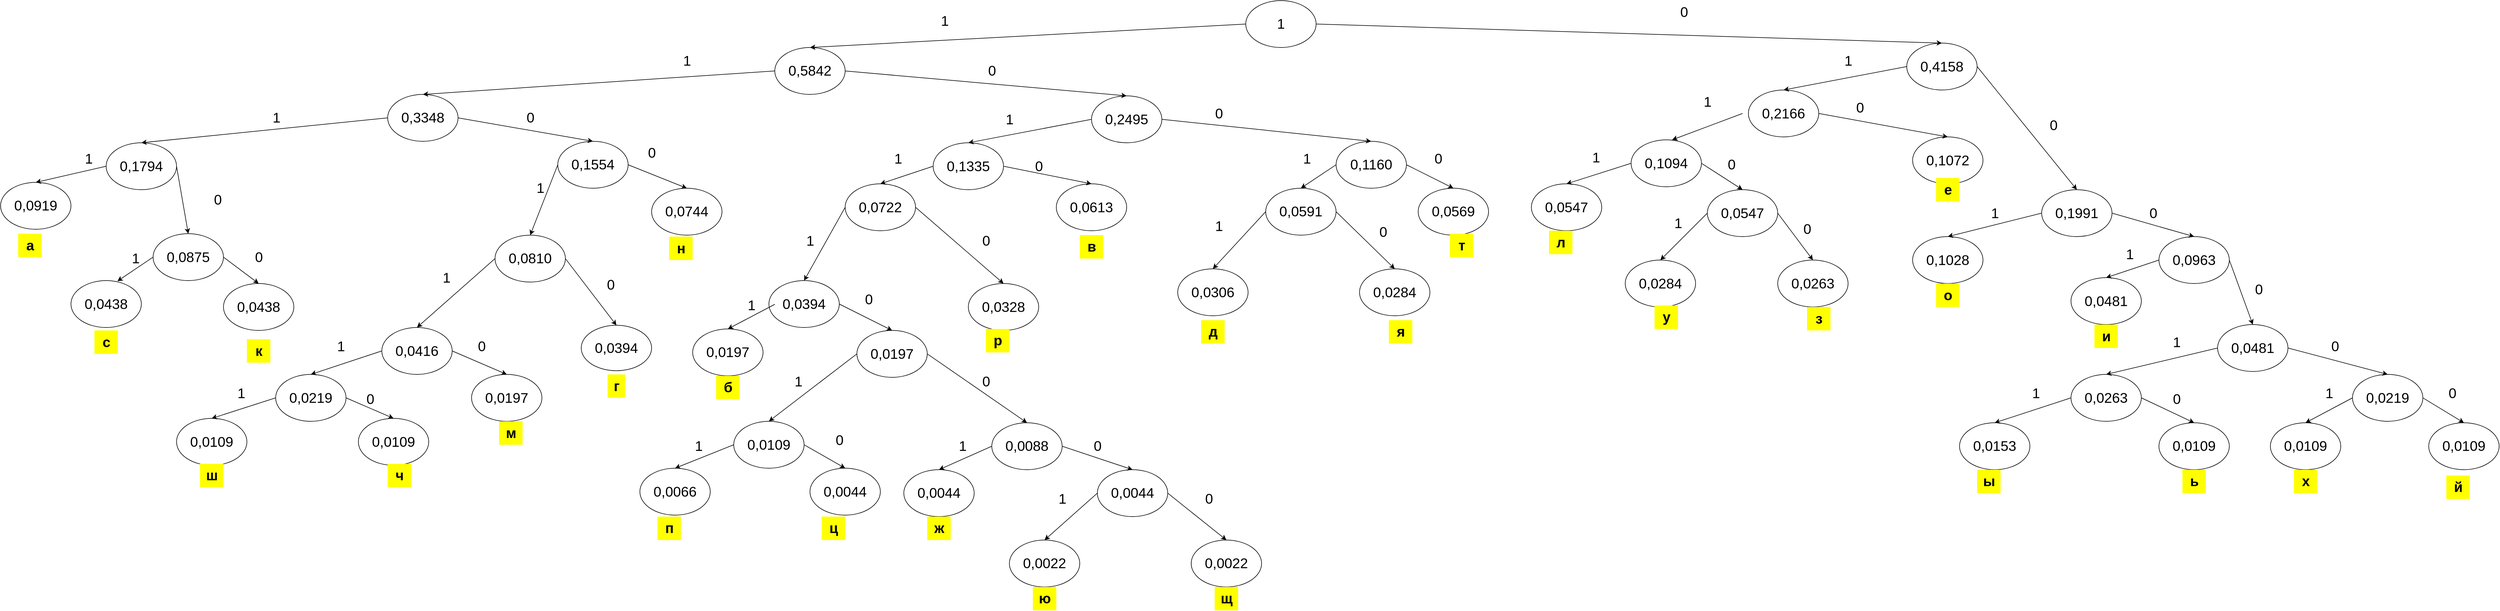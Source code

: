 <mxfile version="20.4.1" type="device"><diagram id="XACw3Als3l_hg2DrH3f1" name="Page-1"><mxGraphModel dx="8871" dy="2780" grid="1" gridSize="10" guides="1" tooltips="1" connect="1" arrows="1" fold="1" page="1" pageScale="1" pageWidth="827" pageHeight="1169" math="0" shadow="0"><root><mxCell id="0"/><mxCell id="1" parent="0"/><mxCell id="fDQHy98IWSsYi4C8EbrV-1" value="&lt;font style=&quot;font-size: 24px;&quot;&gt;1&lt;/font&gt;" style="ellipse;whiteSpace=wrap;html=1;" vertex="1" parent="1"><mxGeometry x="413" y="80" width="120" height="80" as="geometry"/></mxCell><mxCell id="fDQHy98IWSsYi4C8EbrV-2" value="0,5842" style="ellipse;whiteSpace=wrap;html=1;fontSize=24;" vertex="1" parent="1"><mxGeometry x="-390" y="160" width="120" height="80" as="geometry"/></mxCell><mxCell id="fDQHy98IWSsYi4C8EbrV-3" value="" style="endArrow=classic;html=1;rounded=0;fontSize=24;exitX=0;exitY=0.5;exitDx=0;exitDy=0;entryX=0.5;entryY=0;entryDx=0;entryDy=0;" edge="1" parent="1" source="fDQHy98IWSsYi4C8EbrV-1" target="fDQHy98IWSsYi4C8EbrV-2"><mxGeometry width="50" height="50" relative="1" as="geometry"><mxPoint x="250" y="120" as="sourcePoint"/><mxPoint x="210" y="260" as="targetPoint"/></mxGeometry></mxCell><mxCell id="fDQHy98IWSsYi4C8EbrV-4" value="0,4158" style="ellipse;whiteSpace=wrap;html=1;fontSize=24;" vertex="1" parent="1"><mxGeometry x="1540" y="152.5" width="120" height="80" as="geometry"/></mxCell><mxCell id="fDQHy98IWSsYi4C8EbrV-5" value="" style="endArrow=classic;html=1;rounded=0;fontSize=24;exitX=1;exitY=0.5;exitDx=0;exitDy=0;entryX=0.5;entryY=0;entryDx=0;entryDy=0;" edge="1" parent="1" source="fDQHy98IWSsYi4C8EbrV-1" target="fDQHy98IWSsYi4C8EbrV-4"><mxGeometry width="50" height="50" relative="1" as="geometry"><mxPoint x="390" y="310" as="sourcePoint"/><mxPoint x="440" y="260" as="targetPoint"/></mxGeometry></mxCell><mxCell id="fDQHy98IWSsYi4C8EbrV-6" value="1" style="text;html=1;strokeColor=none;fillColor=none;align=center;verticalAlign=middle;whiteSpace=wrap;rounded=0;fontSize=24;" vertex="1" parent="1"><mxGeometry x="-130" y="100" width="60" height="30" as="geometry"/></mxCell><mxCell id="fDQHy98IWSsYi4C8EbrV-7" value="0" style="text;html=1;align=center;verticalAlign=middle;resizable=0;points=[];autosize=1;strokeColor=none;fillColor=none;fontSize=24;" vertex="1" parent="1"><mxGeometry x="1140" y="80" width="40" height="40" as="geometry"/></mxCell><mxCell id="fDQHy98IWSsYi4C8EbrV-8" value="0,3348" style="ellipse;whiteSpace=wrap;html=1;fontSize=24;" vertex="1" parent="1"><mxGeometry x="-1050" y="240" width="120" height="80" as="geometry"/></mxCell><mxCell id="fDQHy98IWSsYi4C8EbrV-9" value="0,2495" style="ellipse;whiteSpace=wrap;html=1;fontSize=24;" vertex="1" parent="1"><mxGeometry x="150" y="242.5" width="120" height="80" as="geometry"/></mxCell><mxCell id="fDQHy98IWSsYi4C8EbrV-10" value="" style="endArrow=classic;html=1;rounded=0;fontSize=24;exitX=0;exitY=0.5;exitDx=0;exitDy=0;entryX=0.5;entryY=0;entryDx=0;entryDy=0;" edge="1" parent="1" source="fDQHy98IWSsYi4C8EbrV-2" target="fDQHy98IWSsYi4C8EbrV-8"><mxGeometry width="50" height="50" relative="1" as="geometry"><mxPoint x="-180" y="330" as="sourcePoint"/><mxPoint x="-130" y="280" as="targetPoint"/></mxGeometry></mxCell><mxCell id="fDQHy98IWSsYi4C8EbrV-11" value="" style="endArrow=classic;html=1;rounded=0;fontSize=24;exitX=1;exitY=0.5;exitDx=0;exitDy=0;entryX=0.5;entryY=0;entryDx=0;entryDy=0;" edge="1" parent="1" source="fDQHy98IWSsYi4C8EbrV-2" target="fDQHy98IWSsYi4C8EbrV-9"><mxGeometry width="50" height="50" relative="1" as="geometry"><mxPoint x="-270.0" y="210" as="sourcePoint"/><mxPoint x="-330" y="250" as="targetPoint"/></mxGeometry></mxCell><mxCell id="fDQHy98IWSsYi4C8EbrV-13" value="1" style="text;html=1;align=center;verticalAlign=middle;resizable=0;points=[];autosize=1;strokeColor=none;fillColor=none;fontSize=24;" vertex="1" parent="1"><mxGeometry x="-560" y="162.5" width="40" height="40" as="geometry"/></mxCell><mxCell id="fDQHy98IWSsYi4C8EbrV-14" value="0" style="text;html=1;align=center;verticalAlign=middle;resizable=0;points=[];autosize=1;strokeColor=none;fillColor=none;fontSize=24;" vertex="1" parent="1"><mxGeometry x="-40" y="180" width="40" height="40" as="geometry"/></mxCell><mxCell id="fDQHy98IWSsYi4C8EbrV-15" value="0,1991" style="ellipse;whiteSpace=wrap;html=1;fontSize=24;" vertex="1" parent="1"><mxGeometry x="1770" y="402.5" width="120" height="80" as="geometry"/></mxCell><mxCell id="fDQHy98IWSsYi4C8EbrV-16" value="0,2166" style="ellipse;whiteSpace=wrap;html=1;fontSize=24;" vertex="1" parent="1"><mxGeometry x="1270" y="232.5" width="120" height="80" as="geometry"/></mxCell><mxCell id="fDQHy98IWSsYi4C8EbrV-17" value="" style="endArrow=classic;html=1;rounded=0;fontSize=24;exitX=0;exitY=0.5;exitDx=0;exitDy=0;entryX=0.5;entryY=0;entryDx=0;entryDy=0;" edge="1" parent="1" source="fDQHy98IWSsYi4C8EbrV-4" target="fDQHy98IWSsYi4C8EbrV-16"><mxGeometry width="50" height="50" relative="1" as="geometry"><mxPoint x="1510" y="392.5" as="sourcePoint"/><mxPoint x="1560" y="342.5" as="targetPoint"/></mxGeometry></mxCell><mxCell id="fDQHy98IWSsYi4C8EbrV-18" value="" style="endArrow=classic;html=1;rounded=0;fontSize=24;exitX=1;exitY=0.5;exitDx=0;exitDy=0;entryX=0.5;entryY=0;entryDx=0;entryDy=0;" edge="1" parent="1" source="fDQHy98IWSsYi4C8EbrV-4" target="fDQHy98IWSsYi4C8EbrV-15"><mxGeometry width="50" height="50" relative="1" as="geometry"><mxPoint x="1510" y="392.5" as="sourcePoint"/><mxPoint x="1560" y="342.5" as="targetPoint"/></mxGeometry></mxCell><mxCell id="fDQHy98IWSsYi4C8EbrV-19" value="1" style="text;html=1;align=center;verticalAlign=middle;resizable=0;points=[];autosize=1;strokeColor=none;fillColor=none;fontSize=24;" vertex="1" parent="1"><mxGeometry x="1420" y="162.5" width="40" height="40" as="geometry"/></mxCell><mxCell id="fDQHy98IWSsYi4C8EbrV-20" value="0" style="text;html=1;align=center;verticalAlign=middle;resizable=0;points=[];autosize=1;strokeColor=none;fillColor=none;fontSize=24;" vertex="1" parent="1"><mxGeometry x="1770" y="272.5" width="40" height="40" as="geometry"/></mxCell><mxCell id="fDQHy98IWSsYi4C8EbrV-21" value="0,1794" style="ellipse;whiteSpace=wrap;html=1;fontSize=24;" vertex="1" parent="1"><mxGeometry x="-1530" y="322.5" width="120" height="80" as="geometry"/></mxCell><mxCell id="fDQHy98IWSsYi4C8EbrV-22" value="0,1554" style="ellipse;whiteSpace=wrap;html=1;fontSize=24;" vertex="1" parent="1"><mxGeometry x="-760" y="320" width="120" height="80" as="geometry"/></mxCell><mxCell id="fDQHy98IWSsYi4C8EbrV-23" value="" style="endArrow=classic;html=1;rounded=0;fontSize=24;exitX=0;exitY=0.5;exitDx=0;exitDy=0;entryX=0.5;entryY=0;entryDx=0;entryDy=0;" edge="1" parent="1" source="fDQHy98IWSsYi4C8EbrV-8" target="fDQHy98IWSsYi4C8EbrV-21"><mxGeometry width="50" height="50" relative="1" as="geometry"><mxPoint x="-930" y="520" as="sourcePoint"/><mxPoint x="-880" y="470" as="targetPoint"/></mxGeometry></mxCell><mxCell id="fDQHy98IWSsYi4C8EbrV-24" value="" style="endArrow=classic;html=1;rounded=0;fontSize=24;exitX=1;exitY=0.5;exitDx=0;exitDy=0;entryX=0.5;entryY=0;entryDx=0;entryDy=0;" edge="1" parent="1" source="fDQHy98IWSsYi4C8EbrV-8" target="fDQHy98IWSsYi4C8EbrV-22"><mxGeometry width="50" height="50" relative="1" as="geometry"><mxPoint x="-930" y="520" as="sourcePoint"/><mxPoint x="-880" y="470" as="targetPoint"/></mxGeometry></mxCell><mxCell id="fDQHy98IWSsYi4C8EbrV-25" value="1" style="text;html=1;align=center;verticalAlign=middle;resizable=0;points=[];autosize=1;strokeColor=none;fillColor=none;fontSize=24;" vertex="1" parent="1"><mxGeometry x="-1260" y="260" width="40" height="40" as="geometry"/></mxCell><mxCell id="fDQHy98IWSsYi4C8EbrV-26" value="0" style="text;html=1;align=center;verticalAlign=middle;resizable=0;points=[];autosize=1;strokeColor=none;fillColor=none;fontSize=24;" vertex="1" parent="1"><mxGeometry x="-827" y="260" width="40" height="40" as="geometry"/></mxCell><mxCell id="fDQHy98IWSsYi4C8EbrV-27" value="0,1335" style="ellipse;whiteSpace=wrap;html=1;fontSize=24;" vertex="1" parent="1"><mxGeometry x="-120" y="322.5" width="120" height="80" as="geometry"/></mxCell><mxCell id="fDQHy98IWSsYi4C8EbrV-28" value="0,1160" style="ellipse;whiteSpace=wrap;html=1;fontSize=24;" vertex="1" parent="1"><mxGeometry x="567" y="320" width="120" height="80" as="geometry"/></mxCell><mxCell id="fDQHy98IWSsYi4C8EbrV-29" value="" style="endArrow=classic;html=1;rounded=0;fontSize=24;entryX=0.5;entryY=0;entryDx=0;entryDy=0;exitX=0;exitY=0.5;exitDx=0;exitDy=0;" edge="1" parent="1" source="fDQHy98IWSsYi4C8EbrV-9" target="fDQHy98IWSsYi4C8EbrV-27"><mxGeometry width="50" height="50" relative="1" as="geometry"><mxPoint x="-50" y="570" as="sourcePoint"/><mxPoint y="520" as="targetPoint"/></mxGeometry></mxCell><mxCell id="fDQHy98IWSsYi4C8EbrV-30" value="" style="endArrow=classic;html=1;rounded=0;fontSize=24;exitX=1;exitY=0.5;exitDx=0;exitDy=0;entryX=0.5;entryY=0;entryDx=0;entryDy=0;" edge="1" parent="1" source="fDQHy98IWSsYi4C8EbrV-9" target="fDQHy98IWSsYi4C8EbrV-28"><mxGeometry width="50" height="50" relative="1" as="geometry"><mxPoint x="180.0" y="262.5" as="sourcePoint"/><mxPoint x="200" y="502.5" as="targetPoint"/></mxGeometry></mxCell><mxCell id="fDQHy98IWSsYi4C8EbrV-31" value="1" style="text;html=1;align=center;verticalAlign=middle;resizable=0;points=[];autosize=1;strokeColor=none;fillColor=none;fontSize=24;" vertex="1" parent="1"><mxGeometry x="-10" y="262.5" width="40" height="40" as="geometry"/></mxCell><mxCell id="fDQHy98IWSsYi4C8EbrV-32" value="0" style="text;html=1;align=center;verticalAlign=middle;resizable=0;points=[];autosize=1;strokeColor=none;fillColor=none;fontSize=24;" vertex="1" parent="1"><mxGeometry x="347" y="252.5" width="40" height="40" as="geometry"/></mxCell><mxCell id="fDQHy98IWSsYi4C8EbrV-33" value="0,1094" style="ellipse;whiteSpace=wrap;html=1;fontSize=24;" vertex="1" parent="1"><mxGeometry x="1070" y="317.5" width="120" height="80" as="geometry"/></mxCell><mxCell id="fDQHy98IWSsYi4C8EbrV-34" value="0,1072" style="ellipse;whiteSpace=wrap;html=1;fontSize=24;" vertex="1" parent="1"><mxGeometry x="1550" y="312.5" width="120" height="80" as="geometry"/></mxCell><mxCell id="fDQHy98IWSsYi4C8EbrV-36" value="" style="endArrow=classic;html=1;rounded=0;fontSize=24;entryX=0.583;entryY=0;entryDx=0;entryDy=0;entryPerimeter=0;" edge="1" parent="1" target="fDQHy98IWSsYi4C8EbrV-33"><mxGeometry width="50" height="50" relative="1" as="geometry"><mxPoint x="1260" y="272.5" as="sourcePoint"/><mxPoint x="1130" y="312.5" as="targetPoint"/></mxGeometry></mxCell><mxCell id="fDQHy98IWSsYi4C8EbrV-37" value="" style="endArrow=classic;html=1;rounded=0;fontSize=24;exitX=1;exitY=0.5;exitDx=0;exitDy=0;entryX=0.5;entryY=0;entryDx=0;entryDy=0;" edge="1" parent="1" source="fDQHy98IWSsYi4C8EbrV-16" target="fDQHy98IWSsYi4C8EbrV-34"><mxGeometry width="50" height="50" relative="1" as="geometry"><mxPoint x="1080" y="412.5" as="sourcePoint"/><mxPoint x="1130" y="362.5" as="targetPoint"/></mxGeometry></mxCell><mxCell id="fDQHy98IWSsYi4C8EbrV-38" value="1" style="text;html=1;align=center;verticalAlign=middle;resizable=0;points=[];autosize=1;strokeColor=none;fillColor=none;fontSize=24;" vertex="1" parent="1"><mxGeometry x="1180" y="232.5" width="40" height="40" as="geometry"/></mxCell><mxCell id="fDQHy98IWSsYi4C8EbrV-39" value="0" style="text;html=1;align=center;verticalAlign=middle;resizable=0;points=[];autosize=1;strokeColor=none;fillColor=none;fontSize=24;" vertex="1" parent="1"><mxGeometry x="1440" y="242.5" width="40" height="40" as="geometry"/></mxCell><mxCell id="fDQHy98IWSsYi4C8EbrV-40" value="0,0963" style="ellipse;whiteSpace=wrap;html=1;fontSize=24;" vertex="1" parent="1"><mxGeometry x="1970" y="482.5" width="120" height="80" as="geometry"/></mxCell><mxCell id="fDQHy98IWSsYi4C8EbrV-41" value="0,1028" style="ellipse;whiteSpace=wrap;html=1;fontSize=24;" vertex="1" parent="1"><mxGeometry x="1550" y="482.5" width="120" height="80" as="geometry"/></mxCell><mxCell id="fDQHy98IWSsYi4C8EbrV-42" value="" style="endArrow=classic;html=1;rounded=0;fontSize=24;exitX=1;exitY=0.5;exitDx=0;exitDy=0;entryX=0.5;entryY=0;entryDx=0;entryDy=0;" edge="1" parent="1" source="fDQHy98IWSsYi4C8EbrV-15" target="fDQHy98IWSsYi4C8EbrV-40"><mxGeometry width="50" height="50" relative="1" as="geometry"><mxPoint x="1930" y="582.5" as="sourcePoint"/><mxPoint x="2020" y="452.5" as="targetPoint"/></mxGeometry></mxCell><mxCell id="fDQHy98IWSsYi4C8EbrV-43" value="" style="endArrow=classic;html=1;rounded=0;fontSize=24;exitX=0;exitY=0.5;exitDx=0;exitDy=0;entryX=0.5;entryY=0;entryDx=0;entryDy=0;" edge="1" parent="1" source="fDQHy98IWSsYi4C8EbrV-15" target="fDQHy98IWSsYi4C8EbrV-41"><mxGeometry width="50" height="50" relative="1" as="geometry"><mxPoint x="1930" y="582.5" as="sourcePoint"/><mxPoint x="1980" y="532.5" as="targetPoint"/></mxGeometry></mxCell><mxCell id="fDQHy98IWSsYi4C8EbrV-44" value="1" style="text;html=1;align=center;verticalAlign=middle;resizable=0;points=[];autosize=1;strokeColor=none;fillColor=none;fontSize=24;" vertex="1" parent="1"><mxGeometry x="1670" y="422.5" width="40" height="40" as="geometry"/></mxCell><mxCell id="fDQHy98IWSsYi4C8EbrV-45" value="0" style="text;html=1;align=center;verticalAlign=middle;resizable=0;points=[];autosize=1;strokeColor=none;fillColor=none;fontSize=24;" vertex="1" parent="1"><mxGeometry x="1940" y="422.5" width="40" height="40" as="geometry"/></mxCell><mxCell id="fDQHy98IWSsYi4C8EbrV-48" value="0,0875" style="ellipse;whiteSpace=wrap;html=1;fontSize=24;" vertex="1" parent="1"><mxGeometry x="-1450" y="477.5" width="120" height="80" as="geometry"/></mxCell><mxCell id="fDQHy98IWSsYi4C8EbrV-49" value="0,0919" style="ellipse;whiteSpace=wrap;html=1;fontSize=24;" vertex="1" parent="1"><mxGeometry x="-1710" y="390" width="120" height="80" as="geometry"/></mxCell><mxCell id="fDQHy98IWSsYi4C8EbrV-50" value="" style="endArrow=classic;html=1;rounded=0;fontSize=24;exitX=0;exitY=0.5;exitDx=0;exitDy=0;entryX=0.5;entryY=0;entryDx=0;entryDy=0;" edge="1" parent="1" source="fDQHy98IWSsYi4C8EbrV-21" target="fDQHy98IWSsYi4C8EbrV-49"><mxGeometry width="50" height="50" relative="1" as="geometry"><mxPoint x="-1010" y="890" as="sourcePoint"/><mxPoint x="-960" y="840" as="targetPoint"/></mxGeometry></mxCell><mxCell id="fDQHy98IWSsYi4C8EbrV-51" value="" style="endArrow=classic;html=1;rounded=0;fontSize=24;exitX=1;exitY=0.5;exitDx=0;exitDy=0;entryX=0.5;entryY=0;entryDx=0;entryDy=0;" edge="1" parent="1" source="fDQHy98IWSsYi4C8EbrV-21" target="fDQHy98IWSsYi4C8EbrV-48"><mxGeometry width="50" height="50" relative="1" as="geometry"><mxPoint x="-1010" y="890" as="sourcePoint"/><mxPoint x="-960" y="840" as="targetPoint"/></mxGeometry></mxCell><mxCell id="fDQHy98IWSsYi4C8EbrV-52" value="1" style="text;html=1;align=center;verticalAlign=middle;resizable=0;points=[];autosize=1;strokeColor=none;fillColor=none;fontSize=24;" vertex="1" parent="1"><mxGeometry x="-1580" y="330" width="40" height="40" as="geometry"/></mxCell><mxCell id="fDQHy98IWSsYi4C8EbrV-53" value="0" style="text;html=1;align=center;verticalAlign=middle;resizable=0;points=[];autosize=1;strokeColor=none;fillColor=none;fontSize=24;" vertex="1" parent="1"><mxGeometry x="-1360" y="400" width="40" height="40" as="geometry"/></mxCell><mxCell id="fDQHy98IWSsYi4C8EbrV-54" value="0,0810" style="ellipse;whiteSpace=wrap;html=1;fontSize=24;" vertex="1" parent="1"><mxGeometry x="-867" y="480" width="120" height="80" as="geometry"/></mxCell><mxCell id="fDQHy98IWSsYi4C8EbrV-55" value="0,0744" style="ellipse;whiteSpace=wrap;html=1;fontSize=24;" vertex="1" parent="1"><mxGeometry x="-600" y="400" width="120" height="80" as="geometry"/></mxCell><mxCell id="fDQHy98IWSsYi4C8EbrV-56" value="" style="endArrow=classic;html=1;rounded=0;fontSize=24;exitX=0;exitY=0.5;exitDx=0;exitDy=0;entryX=0.5;entryY=0;entryDx=0;entryDy=0;" edge="1" parent="1" source="fDQHy98IWSsYi4C8EbrV-22" target="fDQHy98IWSsYi4C8EbrV-54"><mxGeometry width="50" height="50" relative="1" as="geometry"><mxPoint x="-720" y="450" as="sourcePoint"/><mxPoint x="-840" y="970" as="targetPoint"/></mxGeometry></mxCell><mxCell id="fDQHy98IWSsYi4C8EbrV-57" value="" style="endArrow=classic;html=1;rounded=0;fontSize=24;exitX=1;exitY=0.5;exitDx=0;exitDy=0;entryX=0.5;entryY=0;entryDx=0;entryDy=0;" edge="1" parent="1" source="fDQHy98IWSsYi4C8EbrV-22" target="fDQHy98IWSsYi4C8EbrV-55"><mxGeometry width="50" height="50" relative="1" as="geometry"><mxPoint x="-930" y="930" as="sourcePoint"/><mxPoint x="-880" y="880" as="targetPoint"/></mxGeometry></mxCell><mxCell id="fDQHy98IWSsYi4C8EbrV-58" value="1" style="text;html=1;align=center;verticalAlign=middle;resizable=0;points=[];autosize=1;strokeColor=none;fillColor=none;fontSize=24;" vertex="1" parent="1"><mxGeometry x="-810" y="380" width="40" height="40" as="geometry"/></mxCell><mxCell id="fDQHy98IWSsYi4C8EbrV-59" value="0" style="text;html=1;align=center;verticalAlign=middle;resizable=0;points=[];autosize=1;strokeColor=none;fillColor=none;fontSize=24;" vertex="1" parent="1"><mxGeometry x="-620" y="320" width="40" height="40" as="geometry"/></mxCell><mxCell id="fDQHy98IWSsYi4C8EbrV-62" value="0,0613" style="ellipse;whiteSpace=wrap;html=1;fontSize=24;" vertex="1" parent="1"><mxGeometry x="90" y="392.5" width="120" height="80" as="geometry"/></mxCell><mxCell id="fDQHy98IWSsYi4C8EbrV-63" value="0,0722" style="ellipse;whiteSpace=wrap;html=1;fontSize=24;" vertex="1" parent="1"><mxGeometry x="-270" y="392.5" width="120" height="80" as="geometry"/></mxCell><mxCell id="fDQHy98IWSsYi4C8EbrV-64" value="" style="endArrow=classic;html=1;rounded=0;fontSize=24;exitX=0;exitY=0.5;exitDx=0;exitDy=0;entryX=0.5;entryY=0;entryDx=0;entryDy=0;" edge="1" parent="1" source="fDQHy98IWSsYi4C8EbrV-27" target="fDQHy98IWSsYi4C8EbrV-63"><mxGeometry width="50" height="50" relative="1" as="geometry"><mxPoint x="-220" y="700" as="sourcePoint"/><mxPoint x="-170" y="650" as="targetPoint"/></mxGeometry></mxCell><mxCell id="fDQHy98IWSsYi4C8EbrV-65" value="" style="endArrow=classic;html=1;rounded=0;fontSize=24;exitX=1;exitY=0.5;exitDx=0;exitDy=0;entryX=0.5;entryY=0;entryDx=0;entryDy=0;" edge="1" parent="1" source="fDQHy98IWSsYi4C8EbrV-27" target="fDQHy98IWSsYi4C8EbrV-62"><mxGeometry width="50" height="50" relative="1" as="geometry"><mxPoint x="-220" y="700" as="sourcePoint"/><mxPoint x="-170" y="650" as="targetPoint"/></mxGeometry></mxCell><mxCell id="fDQHy98IWSsYi4C8EbrV-66" value="1" style="text;html=1;align=center;verticalAlign=middle;resizable=0;points=[];autosize=1;strokeColor=none;fillColor=none;fontSize=24;" vertex="1" parent="1"><mxGeometry x="-200" y="330" width="40" height="40" as="geometry"/></mxCell><mxCell id="fDQHy98IWSsYi4C8EbrV-67" value="0" style="text;html=1;align=center;verticalAlign=middle;resizable=0;points=[];autosize=1;strokeColor=none;fillColor=none;fontSize=24;" vertex="1" parent="1"><mxGeometry x="40" y="342.5" width="40" height="40" as="geometry"/></mxCell><mxCell id="fDQHy98IWSsYi4C8EbrV-68" value="0,0569" style="ellipse;whiteSpace=wrap;html=1;fontSize=24;" vertex="1" parent="1"><mxGeometry x="707" y="400" width="120" height="80" as="geometry"/></mxCell><mxCell id="fDQHy98IWSsYi4C8EbrV-69" value="0,0591" style="ellipse;whiteSpace=wrap;html=1;fontSize=24;" vertex="1" parent="1"><mxGeometry x="447" y="400" width="120" height="80" as="geometry"/></mxCell><mxCell id="fDQHy98IWSsYi4C8EbrV-70" value="" style="endArrow=classic;html=1;rounded=0;fontSize=24;exitX=0;exitY=0.5;exitDx=0;exitDy=0;entryX=0.5;entryY=0;entryDx=0;entryDy=0;" edge="1" parent="1" source="fDQHy98IWSsYi4C8EbrV-28" target="fDQHy98IWSsYi4C8EbrV-69"><mxGeometry width="50" height="50" relative="1" as="geometry"><mxPoint x="297" y="685" as="sourcePoint"/><mxPoint x="347" y="635" as="targetPoint"/></mxGeometry></mxCell><mxCell id="fDQHy98IWSsYi4C8EbrV-71" value="" style="endArrow=classic;html=1;rounded=0;fontSize=24;exitX=1;exitY=0.5;exitDx=0;exitDy=0;entryX=0.5;entryY=0;entryDx=0;entryDy=0;" edge="1" parent="1" source="fDQHy98IWSsYi4C8EbrV-28" target="fDQHy98IWSsYi4C8EbrV-68"><mxGeometry width="50" height="50" relative="1" as="geometry"><mxPoint x="297" y="685" as="sourcePoint"/><mxPoint x="347" y="635" as="targetPoint"/></mxGeometry></mxCell><mxCell id="fDQHy98IWSsYi4C8EbrV-72" value="1" style="text;html=1;align=center;verticalAlign=middle;resizable=0;points=[];autosize=1;strokeColor=none;fillColor=none;fontSize=24;" vertex="1" parent="1"><mxGeometry x="497" y="330" width="40" height="40" as="geometry"/></mxCell><mxCell id="fDQHy98IWSsYi4C8EbrV-73" value="0" style="text;html=1;align=center;verticalAlign=middle;resizable=0;points=[];autosize=1;strokeColor=none;fillColor=none;fontSize=24;" vertex="1" parent="1"><mxGeometry x="721" y="330" width="40" height="40" as="geometry"/></mxCell><mxCell id="fDQHy98IWSsYi4C8EbrV-74" value="0,0547" style="ellipse;whiteSpace=wrap;html=1;fontSize=24;" vertex="1" parent="1"><mxGeometry x="1200" y="402.5" width="120" height="80" as="geometry"/></mxCell><mxCell id="fDQHy98IWSsYi4C8EbrV-75" value="0,0547" style="ellipse;whiteSpace=wrap;html=1;fontSize=24;" vertex="1" parent="1"><mxGeometry x="900" y="392.5" width="120" height="80" as="geometry"/></mxCell><mxCell id="fDQHy98IWSsYi4C8EbrV-76" value="" style="endArrow=classic;html=1;rounded=0;fontSize=24;exitX=1;exitY=0.5;exitDx=0;exitDy=0;entryX=0.5;entryY=0;entryDx=0;entryDy=0;" edge="1" parent="1" source="fDQHy98IWSsYi4C8EbrV-33" target="fDQHy98IWSsYi4C8EbrV-74"><mxGeometry width="50" height="50" relative="1" as="geometry"><mxPoint x="1270" y="617.5" as="sourcePoint"/><mxPoint x="1320" y="567.5" as="targetPoint"/></mxGeometry></mxCell><mxCell id="fDQHy98IWSsYi4C8EbrV-77" value="" style="endArrow=classic;html=1;rounded=0;fontSize=24;exitX=0;exitY=0.5;exitDx=0;exitDy=0;entryX=0.5;entryY=0;entryDx=0;entryDy=0;" edge="1" parent="1" source="fDQHy98IWSsYi4C8EbrV-33" target="fDQHy98IWSsYi4C8EbrV-75"><mxGeometry width="50" height="50" relative="1" as="geometry"><mxPoint x="1270" y="617.5" as="sourcePoint"/><mxPoint x="1320" y="567.5" as="targetPoint"/></mxGeometry></mxCell><mxCell id="fDQHy98IWSsYi4C8EbrV-78" value="1" style="text;html=1;align=center;verticalAlign=middle;resizable=0;points=[];autosize=1;strokeColor=none;fillColor=none;fontSize=24;" vertex="1" parent="1"><mxGeometry x="990" y="327.5" width="40" height="40" as="geometry"/></mxCell><mxCell id="fDQHy98IWSsYi4C8EbrV-81" value="0" style="text;html=1;align=center;verticalAlign=middle;resizable=0;points=[];autosize=1;strokeColor=none;fillColor=none;fontSize=24;" vertex="1" parent="1"><mxGeometry x="1221" y="340" width="40" height="40" as="geometry"/></mxCell><mxCell id="fDQHy98IWSsYi4C8EbrV-82" value="&lt;b&gt;е&lt;/b&gt;" style="text;html=1;align=center;verticalAlign=middle;resizable=0;points=[];autosize=1;strokeColor=none;fillColor=#FFFF00;fontSize=24;" vertex="1" parent="1"><mxGeometry x="1590" y="382.5" width="40" height="40" as="geometry"/></mxCell><mxCell id="fDQHy98IWSsYi4C8EbrV-83" value="&lt;b&gt;о&lt;/b&gt;" style="text;html=1;align=center;verticalAlign=middle;resizable=0;points=[];autosize=1;strokeColor=none;fillColor=#FFFF00;fontSize=24;" vertex="1" parent="1"><mxGeometry x="1590" y="562.5" width="40" height="40" as="geometry"/></mxCell><mxCell id="fDQHy98IWSsYi4C8EbrV-84" value="0,0481" style="ellipse;whiteSpace=wrap;html=1;fontSize=24;" vertex="1" parent="1"><mxGeometry x="1820" y="552.5" width="120" height="80" as="geometry"/></mxCell><mxCell id="fDQHy98IWSsYi4C8EbrV-85" value="0,0481" style="ellipse;whiteSpace=wrap;html=1;fontSize=24;" vertex="1" parent="1"><mxGeometry x="2070" y="632.5" width="120" height="80" as="geometry"/></mxCell><mxCell id="fDQHy98IWSsYi4C8EbrV-86" value="" style="endArrow=classic;html=1;rounded=0;fontSize=24;exitX=0;exitY=0.5;exitDx=0;exitDy=0;entryX=0.5;entryY=0;entryDx=0;entryDy=0;" edge="1" parent="1" source="fDQHy98IWSsYi4C8EbrV-40" target="fDQHy98IWSsYi4C8EbrV-84"><mxGeometry width="50" height="50" relative="1" as="geometry"><mxPoint x="1750" y="782.5" as="sourcePoint"/><mxPoint x="1800" y="732.5" as="targetPoint"/></mxGeometry></mxCell><mxCell id="fDQHy98IWSsYi4C8EbrV-87" value="" style="endArrow=classic;html=1;rounded=0;fontSize=24;exitX=1;exitY=0.5;exitDx=0;exitDy=0;entryX=0.5;entryY=0;entryDx=0;entryDy=0;" edge="1" parent="1" source="fDQHy98IWSsYi4C8EbrV-40" target="fDQHy98IWSsYi4C8EbrV-85"><mxGeometry width="50" height="50" relative="1" as="geometry"><mxPoint x="1750" y="782.5" as="sourcePoint"/><mxPoint x="1800" y="732.5" as="targetPoint"/></mxGeometry></mxCell><mxCell id="fDQHy98IWSsYi4C8EbrV-88" value="1" style="text;html=1;align=center;verticalAlign=middle;resizable=0;points=[];autosize=1;strokeColor=none;fillColor=none;fontSize=24;" vertex="1" parent="1"><mxGeometry x="1900" y="492.5" width="40" height="40" as="geometry"/></mxCell><mxCell id="fDQHy98IWSsYi4C8EbrV-89" value="0" style="text;html=1;align=center;verticalAlign=middle;resizable=0;points=[];autosize=1;strokeColor=none;fillColor=none;fontSize=24;" vertex="1" parent="1"><mxGeometry x="2120" y="552.5" width="40" height="40" as="geometry"/></mxCell><mxCell id="fDQHy98IWSsYi4C8EbrV-90" value="&lt;b&gt;и&lt;/b&gt;" style="text;html=1;align=center;verticalAlign=middle;resizable=0;points=[];autosize=1;strokeColor=none;fillColor=#FFFF00;fontSize=24;" vertex="1" parent="1"><mxGeometry x="1860" y="632.5" width="40" height="40" as="geometry"/></mxCell><mxCell id="fDQHy98IWSsYi4C8EbrV-91" value="0,0263" style="ellipse;whiteSpace=wrap;html=1;fontSize=24;" vertex="1" parent="1"><mxGeometry x="1820" y="717.5" width="120" height="80" as="geometry"/></mxCell><mxCell id="fDQHy98IWSsYi4C8EbrV-92" value="0,0219" style="ellipse;whiteSpace=wrap;html=1;fontSize=24;" vertex="1" parent="1"><mxGeometry x="2300" y="717.5" width="120" height="80" as="geometry"/></mxCell><mxCell id="fDQHy98IWSsYi4C8EbrV-93" value="" style="endArrow=classic;html=1;rounded=0;fontSize=24;entryX=0.5;entryY=0;entryDx=0;entryDy=0;exitX=0;exitY=0.5;exitDx=0;exitDy=0;" edge="1" parent="1" source="fDQHy98IWSsYi4C8EbrV-85" target="fDQHy98IWSsYi4C8EbrV-91"><mxGeometry width="50" height="50" relative="1" as="geometry"><mxPoint x="1690" y="952.5" as="sourcePoint"/><mxPoint x="1740" y="902.5" as="targetPoint"/></mxGeometry></mxCell><mxCell id="fDQHy98IWSsYi4C8EbrV-94" value="" style="endArrow=classic;html=1;rounded=0;fontSize=24;entryX=0.5;entryY=0;entryDx=0;entryDy=0;exitX=1;exitY=0.5;exitDx=0;exitDy=0;" edge="1" parent="1" source="fDQHy98IWSsYi4C8EbrV-85" target="fDQHy98IWSsYi4C8EbrV-92"><mxGeometry width="50" height="50" relative="1" as="geometry"><mxPoint x="1690" y="952.5" as="sourcePoint"/><mxPoint x="1740" y="902.5" as="targetPoint"/></mxGeometry></mxCell><mxCell id="fDQHy98IWSsYi4C8EbrV-95" value="1" style="text;html=1;align=center;verticalAlign=middle;resizable=0;points=[];autosize=1;strokeColor=none;fillColor=none;fontSize=24;" vertex="1" parent="1"><mxGeometry x="1980" y="642.5" width="40" height="40" as="geometry"/></mxCell><mxCell id="fDQHy98IWSsYi4C8EbrV-96" value="0" style="text;html=1;align=center;verticalAlign=middle;resizable=0;points=[];autosize=1;strokeColor=none;fillColor=none;fontSize=24;" vertex="1" parent="1"><mxGeometry x="2250" y="650" width="40" height="40" as="geometry"/></mxCell><mxCell id="fDQHy98IWSsYi4C8EbrV-97" value="&lt;b&gt;а&lt;/b&gt;" style="text;html=1;align=center;verticalAlign=middle;resizable=0;points=[];autosize=1;strokeColor=none;fillColor=#FFFF00;fontSize=24;" vertex="1" parent="1"><mxGeometry x="-1680" y="477.5" width="40" height="40" as="geometry"/></mxCell><mxCell id="fDQHy98IWSsYi4C8EbrV-98" value="0,0438" style="ellipse;whiteSpace=wrap;html=1;fontSize=24;" vertex="1" parent="1"><mxGeometry x="-1590" y="557.5" width="120" height="80" as="geometry"/></mxCell><mxCell id="fDQHy98IWSsYi4C8EbrV-99" value="0,0438" style="ellipse;whiteSpace=wrap;html=1;fontSize=24;" vertex="1" parent="1"><mxGeometry x="-1330" y="562.5" width="120" height="80" as="geometry"/></mxCell><mxCell id="fDQHy98IWSsYi4C8EbrV-100" value="" style="endArrow=classic;html=1;rounded=0;fontSize=24;exitX=1;exitY=0.5;exitDx=0;exitDy=0;entryX=0.5;entryY=0;entryDx=0;entryDy=0;" edge="1" parent="1" source="fDQHy98IWSsYi4C8EbrV-48" target="fDQHy98IWSsYi4C8EbrV-99"><mxGeometry width="50" height="50" relative="1" as="geometry"><mxPoint x="-1200" y="620" as="sourcePoint"/><mxPoint x="-1150" y="570" as="targetPoint"/></mxGeometry></mxCell><mxCell id="fDQHy98IWSsYi4C8EbrV-101" value="" style="endArrow=classic;html=1;rounded=0;fontSize=24;exitX=0;exitY=0.5;exitDx=0;exitDy=0;entryX=0.66;entryY=0.013;entryDx=0;entryDy=0;entryPerimeter=0;" edge="1" parent="1" source="fDQHy98IWSsYi4C8EbrV-48" target="fDQHy98IWSsYi4C8EbrV-98"><mxGeometry width="50" height="50" relative="1" as="geometry"><mxPoint x="-1200" y="620" as="sourcePoint"/><mxPoint x="-1150" y="570" as="targetPoint"/></mxGeometry></mxCell><mxCell id="fDQHy98IWSsYi4C8EbrV-102" value="1" style="text;html=1;align=center;verticalAlign=middle;resizable=0;points=[];autosize=1;strokeColor=none;fillColor=none;fontSize=24;" vertex="1" parent="1"><mxGeometry x="-1500" y="500" width="40" height="40" as="geometry"/></mxCell><mxCell id="fDQHy98IWSsYi4C8EbrV-103" value="0" style="text;html=1;align=center;verticalAlign=middle;resizable=0;points=[];autosize=1;strokeColor=none;fillColor=none;fontSize=24;" vertex="1" parent="1"><mxGeometry x="-1290" y="497.5" width="40" height="40" as="geometry"/></mxCell><mxCell id="fDQHy98IWSsYi4C8EbrV-104" value="0,0416" style="ellipse;whiteSpace=wrap;html=1;fontSize=24;" vertex="1" parent="1"><mxGeometry x="-1060" y="637.5" width="120" height="80" as="geometry"/></mxCell><mxCell id="fDQHy98IWSsYi4C8EbrV-105" value="0,0394" style="ellipse;whiteSpace=wrap;html=1;fontSize=24;" vertex="1" parent="1"><mxGeometry x="-720" y="633.75" width="120" height="77.5" as="geometry"/></mxCell><mxCell id="fDQHy98IWSsYi4C8EbrV-106" value="" style="endArrow=classic;html=1;rounded=0;fontSize=24;exitX=0;exitY=0.5;exitDx=0;exitDy=0;entryX=0.5;entryY=0;entryDx=0;entryDy=0;" edge="1" parent="1" source="fDQHy98IWSsYi4C8EbrV-54" target="fDQHy98IWSsYi4C8EbrV-104"><mxGeometry width="50" height="50" relative="1" as="geometry"><mxPoint x="-790" y="740" as="sourcePoint"/><mxPoint x="-740" y="690" as="targetPoint"/></mxGeometry></mxCell><mxCell id="fDQHy98IWSsYi4C8EbrV-107" value="" style="endArrow=classic;html=1;rounded=0;fontSize=24;exitX=1;exitY=0.5;exitDx=0;exitDy=0;entryX=0.5;entryY=0;entryDx=0;entryDy=0;" edge="1" parent="1" source="fDQHy98IWSsYi4C8EbrV-54" target="fDQHy98IWSsYi4C8EbrV-105"><mxGeometry width="50" height="50" relative="1" as="geometry"><mxPoint x="-790" y="740" as="sourcePoint"/><mxPoint x="-740" y="690" as="targetPoint"/></mxGeometry></mxCell><mxCell id="fDQHy98IWSsYi4C8EbrV-108" value="&lt;b&gt;н&lt;/b&gt;" style="text;html=1;align=center;verticalAlign=middle;resizable=0;points=[];autosize=1;strokeColor=none;fillColor=#FFFF00;fontSize=24;" vertex="1" parent="1"><mxGeometry x="-570" y="482.5" width="40" height="40" as="geometry"/></mxCell><mxCell id="fDQHy98IWSsYi4C8EbrV-109" value="1" style="text;html=1;align=center;verticalAlign=middle;resizable=0;points=[];autosize=1;strokeColor=none;fillColor=none;fontSize=24;" vertex="1" parent="1"><mxGeometry x="-970" y="532.5" width="40" height="40" as="geometry"/></mxCell><mxCell id="fDQHy98IWSsYi4C8EbrV-110" value="0" style="text;html=1;align=center;verticalAlign=middle;resizable=0;points=[];autosize=1;strokeColor=none;fillColor=none;fontSize=24;" vertex="1" parent="1"><mxGeometry x="-690" y="545" width="40" height="40" as="geometry"/></mxCell><mxCell id="fDQHy98IWSsYi4C8EbrV-111" value="0,0394" style="ellipse;whiteSpace=wrap;html=1;fontSize=24;" vertex="1" parent="1"><mxGeometry x="-400" y="557.5" width="120" height="80" as="geometry"/></mxCell><mxCell id="fDQHy98IWSsYi4C8EbrV-112" value="0,0328" style="ellipse;whiteSpace=wrap;html=1;fontSize=24;" vertex="1" parent="1"><mxGeometry x="-60" y="562.5" width="120" height="80" as="geometry"/></mxCell><mxCell id="fDQHy98IWSsYi4C8EbrV-113" value="" style="endArrow=classic;html=1;rounded=0;fontSize=24;exitX=0;exitY=0.5;exitDx=0;exitDy=0;entryX=0.5;entryY=0;entryDx=0;entryDy=0;" edge="1" parent="1" source="fDQHy98IWSsYi4C8EbrV-63" target="fDQHy98IWSsYi4C8EbrV-111"><mxGeometry width="50" height="50" relative="1" as="geometry"><mxPoint x="-340" y="530" as="sourcePoint"/><mxPoint x="-290" y="480" as="targetPoint"/></mxGeometry></mxCell><mxCell id="fDQHy98IWSsYi4C8EbrV-114" value="" style="endArrow=classic;html=1;rounded=0;fontSize=24;exitX=1;exitY=0.5;exitDx=0;exitDy=0;entryX=0.5;entryY=0;entryDx=0;entryDy=0;" edge="1" parent="1" source="fDQHy98IWSsYi4C8EbrV-63" target="fDQHy98IWSsYi4C8EbrV-112"><mxGeometry width="50" height="50" relative="1" as="geometry"><mxPoint x="-340" y="530" as="sourcePoint"/><mxPoint x="-290" y="480" as="targetPoint"/></mxGeometry></mxCell><mxCell id="fDQHy98IWSsYi4C8EbrV-115" value="1" style="text;html=1;align=center;verticalAlign=middle;resizable=0;points=[];autosize=1;strokeColor=none;fillColor=none;fontSize=24;" vertex="1" parent="1"><mxGeometry x="-350" y="470" width="40" height="40" as="geometry"/></mxCell><mxCell id="fDQHy98IWSsYi4C8EbrV-116" value="0" style="text;html=1;align=center;verticalAlign=middle;resizable=0;points=[];autosize=1;strokeColor=none;fillColor=none;fontSize=24;" vertex="1" parent="1"><mxGeometry x="-50" y="470" width="40" height="40" as="geometry"/></mxCell><mxCell id="fDQHy98IWSsYi4C8EbrV-117" value="&lt;b&gt;т&lt;/b&gt;" style="text;html=1;align=center;verticalAlign=middle;resizable=0;points=[];autosize=1;strokeColor=none;fillColor=#FFFF00;fontSize=24;" vertex="1" parent="1"><mxGeometry x="761" y="477.5" width="40" height="40" as="geometry"/></mxCell><mxCell id="fDQHy98IWSsYi4C8EbrV-119" value="0,0306" style="ellipse;whiteSpace=wrap;html=1;fontSize=24;" vertex="1" parent="1"><mxGeometry x="297" y="537.5" width="120" height="80" as="geometry"/></mxCell><mxCell id="fDQHy98IWSsYi4C8EbrV-120" value="0,0284" style="ellipse;whiteSpace=wrap;html=1;fontSize=24;" vertex="1" parent="1"><mxGeometry x="607" y="537.5" width="120" height="80" as="geometry"/></mxCell><mxCell id="fDQHy98IWSsYi4C8EbrV-121" value="" style="endArrow=classic;html=1;rounded=0;fontSize=24;exitX=0;exitY=0.5;exitDx=0;exitDy=0;entryX=0.5;entryY=0;entryDx=0;entryDy=0;" edge="1" parent="1" source="fDQHy98IWSsYi4C8EbrV-69" target="fDQHy98IWSsYi4C8EbrV-119"><mxGeometry width="50" height="50" relative="1" as="geometry"><mxPoint x="267" y="855" as="sourcePoint"/><mxPoint x="317" y="805" as="targetPoint"/></mxGeometry></mxCell><mxCell id="fDQHy98IWSsYi4C8EbrV-122" value="" style="endArrow=classic;html=1;rounded=0;fontSize=24;exitX=1;exitY=0.5;exitDx=0;exitDy=0;entryX=0.5;entryY=0;entryDx=0;entryDy=0;" edge="1" parent="1" source="fDQHy98IWSsYi4C8EbrV-69" target="fDQHy98IWSsYi4C8EbrV-120"><mxGeometry width="50" height="50" relative="1" as="geometry"><mxPoint x="267" y="855" as="sourcePoint"/><mxPoint x="317" y="805" as="targetPoint"/></mxGeometry></mxCell><mxCell id="fDQHy98IWSsYi4C8EbrV-123" value="&lt;b&gt;я&lt;/b&gt;" style="text;html=1;align=center;verticalAlign=middle;resizable=0;points=[];autosize=1;strokeColor=none;fillColor=#FFFF00;fontSize=24;" vertex="1" parent="1"><mxGeometry x="657" y="625" width="40" height="40" as="geometry"/></mxCell><mxCell id="fDQHy98IWSsYi4C8EbrV-124" value="0" style="text;html=1;align=center;verticalAlign=middle;resizable=0;points=[];autosize=1;strokeColor=none;fillColor=none;fontSize=24;" vertex="1" parent="1"><mxGeometry x="627" y="455" width="40" height="40" as="geometry"/></mxCell><mxCell id="fDQHy98IWSsYi4C8EbrV-125" value="1" style="text;html=1;align=center;verticalAlign=middle;resizable=0;points=[];autosize=1;strokeColor=none;fillColor=none;fontSize=24;" vertex="1" parent="1"><mxGeometry x="347" y="445" width="40" height="40" as="geometry"/></mxCell><mxCell id="fDQHy98IWSsYi4C8EbrV-126" value="&lt;b&gt;д&lt;/b&gt;" style="text;html=1;align=center;verticalAlign=middle;resizable=0;points=[];autosize=1;strokeColor=none;fillColor=#FFFF00;fontSize=24;" vertex="1" parent="1"><mxGeometry x="337" y="625" width="40" height="40" as="geometry"/></mxCell><mxCell id="fDQHy98IWSsYi4C8EbrV-127" value="&lt;b&gt;в&lt;/b&gt;" style="text;html=1;align=center;verticalAlign=middle;resizable=0;points=[];autosize=1;strokeColor=none;fillColor=#FFFF00;fontSize=24;" vertex="1" parent="1"><mxGeometry x="130" y="480" width="40" height="40" as="geometry"/></mxCell><mxCell id="fDQHy98IWSsYi4C8EbrV-128" value="&lt;b&gt;л&lt;/b&gt;" style="text;html=1;align=center;verticalAlign=middle;resizable=0;points=[];autosize=1;strokeColor=none;fillColor=#FFFF00;fontSize=24;" vertex="1" parent="1"><mxGeometry x="930" y="472.5" width="40" height="40" as="geometry"/></mxCell><mxCell id="fDQHy98IWSsYi4C8EbrV-132" value="0,0284" style="ellipse;whiteSpace=wrap;html=1;fontSize=24;" vertex="1" parent="1"><mxGeometry x="1060" y="522.5" width="120" height="80" as="geometry"/></mxCell><mxCell id="fDQHy98IWSsYi4C8EbrV-133" value="0,0263" style="ellipse;whiteSpace=wrap;html=1;fontSize=24;" vertex="1" parent="1"><mxGeometry x="1320" y="522.5" width="120" height="80" as="geometry"/></mxCell><mxCell id="fDQHy98IWSsYi4C8EbrV-134" value="" style="endArrow=classic;html=1;rounded=0;fontSize=24;exitX=0;exitY=0.5;exitDx=0;exitDy=0;entryX=0.5;entryY=0;entryDx=0;entryDy=0;" edge="1" parent="1" source="fDQHy98IWSsYi4C8EbrV-74" target="fDQHy98IWSsYi4C8EbrV-132"><mxGeometry width="50" height="50" relative="1" as="geometry"><mxPoint x="1190" y="720" as="sourcePoint"/><mxPoint x="1240" y="670" as="targetPoint"/></mxGeometry></mxCell><mxCell id="fDQHy98IWSsYi4C8EbrV-135" value="" style="endArrow=classic;html=1;rounded=0;fontSize=24;exitX=1;exitY=0.5;exitDx=0;exitDy=0;entryX=0.5;entryY=0;entryDx=0;entryDy=0;" edge="1" parent="1" source="fDQHy98IWSsYi4C8EbrV-74" target="fDQHy98IWSsYi4C8EbrV-133"><mxGeometry width="50" height="50" relative="1" as="geometry"><mxPoint x="1190" y="720" as="sourcePoint"/><mxPoint x="1240" y="670" as="targetPoint"/></mxGeometry></mxCell><mxCell id="fDQHy98IWSsYi4C8EbrV-136" value="1" style="text;html=1;align=center;verticalAlign=middle;resizable=0;points=[];autosize=1;strokeColor=none;fillColor=none;fontSize=24;" vertex="1" parent="1"><mxGeometry x="1130" y="440" width="40" height="40" as="geometry"/></mxCell><mxCell id="fDQHy98IWSsYi4C8EbrV-137" value="0" style="text;html=1;align=center;verticalAlign=middle;resizable=0;points=[];autosize=1;strokeColor=none;fillColor=none;fontSize=24;" vertex="1" parent="1"><mxGeometry x="1350" y="450" width="40" height="40" as="geometry"/></mxCell><mxCell id="fDQHy98IWSsYi4C8EbrV-138" value="&lt;b&gt;у&lt;/b&gt;" style="text;html=1;align=center;verticalAlign=middle;resizable=0;points=[];autosize=1;strokeColor=none;fillColor=#FFFF00;fontSize=24;" vertex="1" parent="1"><mxGeometry x="1110" y="600" width="40" height="40" as="geometry"/></mxCell><mxCell id="fDQHy98IWSsYi4C8EbrV-139" value="&lt;b&gt;з&lt;/b&gt;" style="text;html=1;align=center;verticalAlign=middle;resizable=0;points=[];autosize=1;strokeColor=none;fillColor=#FFFF00;fontSize=24;" vertex="1" parent="1"><mxGeometry x="1370" y="602.5" width="40" height="40" as="geometry"/></mxCell><mxCell id="fDQHy98IWSsYi4C8EbrV-140" value="&lt;b&gt;с&lt;/b&gt;" style="text;html=1;align=center;verticalAlign=middle;resizable=0;points=[];autosize=1;strokeColor=none;fillColor=#FFFF00;fontSize=24;" vertex="1" parent="1"><mxGeometry x="-1550" y="642.5" width="40" height="40" as="geometry"/></mxCell><mxCell id="fDQHy98IWSsYi4C8EbrV-141" value="&lt;b&gt;к&lt;/b&gt;" style="text;html=1;align=center;verticalAlign=middle;resizable=0;points=[];autosize=1;strokeColor=none;fillColor=#FFFF00;fontSize=24;" vertex="1" parent="1"><mxGeometry x="-1290" y="657.5" width="40" height="40" as="geometry"/></mxCell><mxCell id="fDQHy98IWSsYi4C8EbrV-142" value="0,0219" style="ellipse;whiteSpace=wrap;html=1;fontSize=24;" vertex="1" parent="1"><mxGeometry x="-1241" y="717.5" width="120" height="80" as="geometry"/></mxCell><mxCell id="fDQHy98IWSsYi4C8EbrV-143" value="0,0197" style="ellipse;whiteSpace=wrap;html=1;fontSize=24;" vertex="1" parent="1"><mxGeometry x="-907" y="717.5" width="120" height="80" as="geometry"/></mxCell><mxCell id="fDQHy98IWSsYi4C8EbrV-144" value="" style="endArrow=classic;html=1;rounded=0;fontSize=24;exitX=0;exitY=0.5;exitDx=0;exitDy=0;entryX=0.5;entryY=0;entryDx=0;entryDy=0;" edge="1" parent="1" source="fDQHy98IWSsYi4C8EbrV-104" target="fDQHy98IWSsYi4C8EbrV-142"><mxGeometry width="50" height="50" relative="1" as="geometry"><mxPoint x="-820" y="1070" as="sourcePoint"/><mxPoint x="-770" y="1020" as="targetPoint"/></mxGeometry></mxCell><mxCell id="fDQHy98IWSsYi4C8EbrV-145" value="" style="endArrow=classic;html=1;rounded=0;fontSize=24;exitX=1;exitY=0.5;exitDx=0;exitDy=0;entryX=0.5;entryY=0;entryDx=0;entryDy=0;" edge="1" parent="1" source="fDQHy98IWSsYi4C8EbrV-104" target="fDQHy98IWSsYi4C8EbrV-143"><mxGeometry width="50" height="50" relative="1" as="geometry"><mxPoint x="-820" y="1070" as="sourcePoint"/><mxPoint x="-770" y="1020" as="targetPoint"/></mxGeometry></mxCell><mxCell id="fDQHy98IWSsYi4C8EbrV-146" value="1" style="text;html=1;align=center;verticalAlign=middle;resizable=0;points=[];autosize=1;strokeColor=none;fillColor=none;fontSize=24;" vertex="1" parent="1"><mxGeometry x="-1150" y="650" width="40" height="40" as="geometry"/></mxCell><mxCell id="fDQHy98IWSsYi4C8EbrV-147" value="0" style="text;html=1;align=center;verticalAlign=middle;resizable=0;points=[];autosize=1;strokeColor=none;fillColor=none;fontSize=24;" vertex="1" parent="1"><mxGeometry x="-910" y="650" width="40" height="40" as="geometry"/></mxCell><mxCell id="fDQHy98IWSsYi4C8EbrV-149" value="0,0109" style="ellipse;whiteSpace=wrap;html=1;fontSize=24;" vertex="1" parent="1"><mxGeometry x="-1410" y="792.5" width="120" height="80" as="geometry"/></mxCell><mxCell id="fDQHy98IWSsYi4C8EbrV-150" value="0,0109" style="ellipse;whiteSpace=wrap;html=1;fontSize=24;" vertex="1" parent="1"><mxGeometry x="-1100" y="792.5" width="120" height="80" as="geometry"/></mxCell><mxCell id="fDQHy98IWSsYi4C8EbrV-151" value="&lt;b&gt;м&lt;/b&gt;" style="text;html=1;align=center;verticalAlign=middle;resizable=0;points=[];autosize=1;strokeColor=none;fillColor=#FFFF00;fontSize=24;" vertex="1" parent="1"><mxGeometry x="-860" y="797.5" width="40" height="40" as="geometry"/></mxCell><mxCell id="fDQHy98IWSsYi4C8EbrV-152" value="" style="endArrow=classic;html=1;rounded=0;fontSize=24;exitX=0;exitY=0.5;exitDx=0;exitDy=0;entryX=0.5;entryY=0;entryDx=0;entryDy=0;" edge="1" parent="1" source="fDQHy98IWSsYi4C8EbrV-142" target="fDQHy98IWSsYi4C8EbrV-149"><mxGeometry width="50" height="50" relative="1" as="geometry"><mxPoint x="-1080" y="970" as="sourcePoint"/><mxPoint x="-1030" y="920" as="targetPoint"/></mxGeometry></mxCell><mxCell id="fDQHy98IWSsYi4C8EbrV-153" value="" style="endArrow=classic;html=1;rounded=0;fontSize=24;exitX=1;exitY=0.5;exitDx=0;exitDy=0;entryX=0.5;entryY=0;entryDx=0;entryDy=0;" edge="1" parent="1" source="fDQHy98IWSsYi4C8EbrV-142" target="fDQHy98IWSsYi4C8EbrV-150"><mxGeometry width="50" height="50" relative="1" as="geometry"><mxPoint x="-1080" y="970" as="sourcePoint"/><mxPoint x="-1030" y="920" as="targetPoint"/></mxGeometry></mxCell><mxCell id="fDQHy98IWSsYi4C8EbrV-154" value="&lt;b&gt;ш&lt;/b&gt;" style="text;html=1;align=center;verticalAlign=middle;resizable=0;points=[];autosize=1;strokeColor=none;fillColor=#FFFF00;fontSize=24;" vertex="1" parent="1"><mxGeometry x="-1370" y="870" width="40" height="40" as="geometry"/></mxCell><mxCell id="fDQHy98IWSsYi4C8EbrV-155" value="&lt;b&gt;ч&lt;/b&gt;" style="text;html=1;align=center;verticalAlign=middle;resizable=0;points=[];autosize=1;strokeColor=none;fillColor=#FFFF00;fontSize=24;" vertex="1" parent="1"><mxGeometry x="-1050" y="870" width="40" height="40" as="geometry"/></mxCell><mxCell id="fDQHy98IWSsYi4C8EbrV-156" value="1" style="text;html=1;align=center;verticalAlign=middle;resizable=0;points=[];autosize=1;strokeColor=none;fillColor=none;fontSize=24;" vertex="1" parent="1"><mxGeometry x="-1320" y="730" width="40" height="40" as="geometry"/></mxCell><mxCell id="fDQHy98IWSsYi4C8EbrV-157" value="0" style="text;html=1;align=center;verticalAlign=middle;resizable=0;points=[];autosize=1;strokeColor=none;fillColor=none;fontSize=24;" vertex="1" parent="1"><mxGeometry x="-1100" y="740" width="40" height="40" as="geometry"/></mxCell><mxCell id="fDQHy98IWSsYi4C8EbrV-158" value="&lt;b&gt;г&lt;/b&gt;" style="text;html=1;align=center;verticalAlign=middle;resizable=0;points=[];autosize=1;strokeColor=none;fillColor=#FFFF00;fontSize=24;" vertex="1" parent="1"><mxGeometry x="-675" y="717.5" width="30" height="40" as="geometry"/></mxCell><mxCell id="fDQHy98IWSsYi4C8EbrV-160" value="0,0197" style="ellipse;whiteSpace=wrap;html=1;fontSize=24;" vertex="1" parent="1"><mxGeometry x="-530" y="640" width="120" height="80" as="geometry"/></mxCell><mxCell id="fDQHy98IWSsYi4C8EbrV-161" value="0,0197" style="ellipse;whiteSpace=wrap;html=1;fontSize=24;" vertex="1" parent="1"><mxGeometry x="-250" y="642.5" width="120" height="80" as="geometry"/></mxCell><mxCell id="fDQHy98IWSsYi4C8EbrV-162" value="" style="endArrow=classic;html=1;rounded=0;fontSize=24;entryX=0.5;entryY=0;entryDx=0;entryDy=0;" edge="1" parent="1" target="fDQHy98IWSsYi4C8EbrV-160"><mxGeometry width="50" height="50" relative="1" as="geometry"><mxPoint x="-390" y="598" as="sourcePoint"/><mxPoint x="-540" y="960" as="targetPoint"/></mxGeometry></mxCell><mxCell id="fDQHy98IWSsYi4C8EbrV-163" value="" style="endArrow=classic;html=1;rounded=0;fontSize=24;exitX=1;exitY=0.5;exitDx=0;exitDy=0;entryX=0.5;entryY=0;entryDx=0;entryDy=0;" edge="1" parent="1" source="fDQHy98IWSsYi4C8EbrV-111" target="fDQHy98IWSsYi4C8EbrV-161"><mxGeometry width="50" height="50" relative="1" as="geometry"><mxPoint x="-590" y="1010" as="sourcePoint"/><mxPoint x="-540" y="960" as="targetPoint"/></mxGeometry></mxCell><mxCell id="fDQHy98IWSsYi4C8EbrV-164" value="1" style="text;html=1;align=center;verticalAlign=middle;resizable=0;points=[];autosize=1;strokeColor=none;fillColor=none;fontSize=24;" vertex="1" parent="1"><mxGeometry x="-450" y="580" width="40" height="40" as="geometry"/></mxCell><mxCell id="fDQHy98IWSsYi4C8EbrV-165" value="0" style="text;html=1;align=center;verticalAlign=middle;resizable=0;points=[];autosize=1;strokeColor=none;fillColor=none;fontSize=24;" vertex="1" parent="1"><mxGeometry x="-250" y="570" width="40" height="40" as="geometry"/></mxCell><mxCell id="fDQHy98IWSsYi4C8EbrV-166" value="&lt;b&gt;б&lt;/b&gt;" style="text;html=1;align=center;verticalAlign=middle;resizable=0;points=[];autosize=1;strokeColor=none;fillColor=#FFFF00;fontSize=24;" vertex="1" parent="1"><mxGeometry x="-490" y="720" width="40" height="40" as="geometry"/></mxCell><mxCell id="fDQHy98IWSsYi4C8EbrV-168" value="0,0109" style="ellipse;whiteSpace=wrap;html=1;fontSize=24;" vertex="1" parent="1"><mxGeometry x="-460" y="797.5" width="120" height="80" as="geometry"/></mxCell><mxCell id="fDQHy98IWSsYi4C8EbrV-169" value="0,0088" style="ellipse;whiteSpace=wrap;html=1;fontSize=24;" vertex="1" parent="1"><mxGeometry x="-20" y="800" width="120" height="80" as="geometry"/></mxCell><mxCell id="fDQHy98IWSsYi4C8EbrV-170" value="" style="endArrow=classic;html=1;rounded=0;fontSize=24;exitX=0;exitY=0.5;exitDx=0;exitDy=0;entryX=0.5;entryY=0;entryDx=0;entryDy=0;" edge="1" parent="1" source="fDQHy98IWSsYi4C8EbrV-161" target="fDQHy98IWSsYi4C8EbrV-168"><mxGeometry width="50" height="50" relative="1" as="geometry"><mxPoint x="-450" y="1060" as="sourcePoint"/><mxPoint x="-400" y="1010" as="targetPoint"/></mxGeometry></mxCell><mxCell id="fDQHy98IWSsYi4C8EbrV-171" value="" style="endArrow=classic;html=1;rounded=0;fontSize=24;exitX=1;exitY=0.5;exitDx=0;exitDy=0;entryX=0.5;entryY=0;entryDx=0;entryDy=0;" edge="1" parent="1" source="fDQHy98IWSsYi4C8EbrV-161" target="fDQHy98IWSsYi4C8EbrV-169"><mxGeometry width="50" height="50" relative="1" as="geometry"><mxPoint x="-450" y="1060" as="sourcePoint"/><mxPoint x="-400" y="1010" as="targetPoint"/></mxGeometry></mxCell><mxCell id="fDQHy98IWSsYi4C8EbrV-172" value="1" style="text;html=1;align=center;verticalAlign=middle;resizable=0;points=[];autosize=1;strokeColor=none;fillColor=none;fontSize=24;" vertex="1" parent="1"><mxGeometry x="-370" y="710" width="40" height="40" as="geometry"/></mxCell><mxCell id="fDQHy98IWSsYi4C8EbrV-173" value="0" style="text;html=1;align=center;verticalAlign=middle;resizable=0;points=[];autosize=1;strokeColor=none;fillColor=none;fontSize=24;" vertex="1" parent="1"><mxGeometry x="-50" y="710" width="40" height="40" as="geometry"/></mxCell><mxCell id="fDQHy98IWSsYi4C8EbrV-174" value="&lt;b&gt;р&lt;/b&gt;" style="text;html=1;align=center;verticalAlign=middle;resizable=0;points=[];autosize=1;strokeColor=none;fillColor=#FFFF00;fontSize=24;" vertex="1" parent="1"><mxGeometry x="-30" y="640" width="40" height="40" as="geometry"/></mxCell><mxCell id="fDQHy98IWSsYi4C8EbrV-176" value="0,0066" style="ellipse;whiteSpace=wrap;html=1;fontSize=24;" vertex="1" parent="1"><mxGeometry x="-620" y="877.5" width="120" height="80" as="geometry"/></mxCell><mxCell id="fDQHy98IWSsYi4C8EbrV-177" value="0,0044" style="ellipse;whiteSpace=wrap;html=1;fontSize=24;" vertex="1" parent="1"><mxGeometry x="-330" y="877.5" width="120" height="80" as="geometry"/></mxCell><mxCell id="fDQHy98IWSsYi4C8EbrV-178" value="0,0044" style="ellipse;whiteSpace=wrap;html=1;fontSize=24;" vertex="1" parent="1"><mxGeometry x="-170" y="880" width="120" height="80" as="geometry"/></mxCell><mxCell id="fDQHy98IWSsYi4C8EbrV-179" value="0,0044" style="ellipse;whiteSpace=wrap;html=1;fontSize=24;" vertex="1" parent="1"><mxGeometry x="160" y="880" width="120" height="80" as="geometry"/></mxCell><mxCell id="fDQHy98IWSsYi4C8EbrV-180" value="" style="endArrow=classic;html=1;rounded=0;fontSize=24;exitX=0;exitY=0.5;exitDx=0;exitDy=0;entryX=0.5;entryY=0;entryDx=0;entryDy=0;" edge="1" parent="1" source="fDQHy98IWSsYi4C8EbrV-168" target="fDQHy98IWSsYi4C8EbrV-176"><mxGeometry width="50" height="50" relative="1" as="geometry"><mxPoint x="-490" y="1220" as="sourcePoint"/><mxPoint x="-440" y="1170" as="targetPoint"/></mxGeometry></mxCell><mxCell id="fDQHy98IWSsYi4C8EbrV-181" value="" style="endArrow=classic;html=1;rounded=0;fontSize=24;exitX=1;exitY=0.5;exitDx=0;exitDy=0;entryX=0.5;entryY=0;entryDx=0;entryDy=0;" edge="1" parent="1" source="fDQHy98IWSsYi4C8EbrV-168" target="fDQHy98IWSsYi4C8EbrV-177"><mxGeometry width="50" height="50" relative="1" as="geometry"><mxPoint x="-490" y="1220" as="sourcePoint"/><mxPoint x="-440" y="1170" as="targetPoint"/></mxGeometry></mxCell><mxCell id="fDQHy98IWSsYi4C8EbrV-182" value="" style="endArrow=classic;html=1;rounded=0;fontSize=24;exitX=0;exitY=0.5;exitDx=0;exitDy=0;entryX=0.5;entryY=0;entryDx=0;entryDy=0;" edge="1" parent="1" source="fDQHy98IWSsYi4C8EbrV-169" target="fDQHy98IWSsYi4C8EbrV-178"><mxGeometry width="50" height="50" relative="1" as="geometry"><mxPoint x="-440" y="1222.5" as="sourcePoint"/><mxPoint x="-390" y="1172.5" as="targetPoint"/></mxGeometry></mxCell><mxCell id="fDQHy98IWSsYi4C8EbrV-183" value="" style="endArrow=classic;html=1;rounded=0;fontSize=24;exitX=1;exitY=0.5;exitDx=0;exitDy=0;entryX=0.5;entryY=0;entryDx=0;entryDy=0;" edge="1" parent="1" source="fDQHy98IWSsYi4C8EbrV-169" target="fDQHy98IWSsYi4C8EbrV-179"><mxGeometry width="50" height="50" relative="1" as="geometry"><mxPoint x="-440" y="1222.5" as="sourcePoint"/><mxPoint x="-390" y="1172.5" as="targetPoint"/></mxGeometry></mxCell><mxCell id="fDQHy98IWSsYi4C8EbrV-184" value="&lt;b&gt;п&lt;/b&gt;" style="text;html=1;align=center;verticalAlign=middle;resizable=0;points=[];autosize=1;strokeColor=none;fillColor=#FFFF00;fontSize=24;" vertex="1" parent="1"><mxGeometry x="-590" y="960" width="40" height="40" as="geometry"/></mxCell><mxCell id="fDQHy98IWSsYi4C8EbrV-185" value="&lt;b&gt;ц&lt;/b&gt;" style="text;html=1;align=center;verticalAlign=middle;resizable=0;points=[];autosize=1;strokeColor=none;fillColor=#FFFF00;fontSize=24;" vertex="1" parent="1"><mxGeometry x="-310" y="960" width="40" height="40" as="geometry"/></mxCell><mxCell id="fDQHy98IWSsYi4C8EbrV-186" value="&lt;b&gt;ж&lt;/b&gt;" style="text;html=1;align=center;verticalAlign=middle;resizable=0;points=[];autosize=1;strokeColor=none;fillColor=#FFFF00;fontSize=24;" vertex="1" parent="1"><mxGeometry x="-130" y="960" width="40" height="40" as="geometry"/></mxCell><mxCell id="fDQHy98IWSsYi4C8EbrV-187" value="1" style="text;html=1;align=center;verticalAlign=middle;resizable=0;points=[];autosize=1;strokeColor=none;fillColor=none;fontSize=24;" vertex="1" parent="1"><mxGeometry x="-90" y="820" width="40" height="40" as="geometry"/></mxCell><mxCell id="fDQHy98IWSsYi4C8EbrV-188" value="0" style="text;html=1;align=center;verticalAlign=middle;resizable=0;points=[];autosize=1;strokeColor=none;fillColor=none;fontSize=24;" vertex="1" parent="1"><mxGeometry x="140" y="820" width="40" height="40" as="geometry"/></mxCell><mxCell id="fDQHy98IWSsYi4C8EbrV-189" value="1" style="text;html=1;align=center;verticalAlign=middle;resizable=0;points=[];autosize=1;strokeColor=none;fillColor=none;fontSize=24;" vertex="1" parent="1"><mxGeometry x="-540" y="820" width="40" height="40" as="geometry"/></mxCell><mxCell id="fDQHy98IWSsYi4C8EbrV-190" value="0" style="text;html=1;align=center;verticalAlign=middle;resizable=0;points=[];autosize=1;strokeColor=none;fillColor=none;fontSize=24;" vertex="1" parent="1"><mxGeometry x="-300" y="810" width="40" height="40" as="geometry"/></mxCell><mxCell id="fDQHy98IWSsYi4C8EbrV-191" value="0,0022" style="ellipse;whiteSpace=wrap;html=1;fontSize=24;" vertex="1" parent="1"><mxGeometry x="10" y="1000" width="120" height="80" as="geometry"/></mxCell><mxCell id="fDQHy98IWSsYi4C8EbrV-192" value="0,0022" style="ellipse;whiteSpace=wrap;html=1;fontSize=24;" vertex="1" parent="1"><mxGeometry x="320" y="1000" width="120" height="80" as="geometry"/></mxCell><mxCell id="fDQHy98IWSsYi4C8EbrV-193" value="" style="endArrow=classic;html=1;rounded=0;fontSize=24;exitX=0;exitY=0.5;exitDx=0;exitDy=0;entryX=0.5;entryY=0;entryDx=0;entryDy=0;" edge="1" parent="1" source="fDQHy98IWSsYi4C8EbrV-179" target="fDQHy98IWSsYi4C8EbrV-191"><mxGeometry width="50" height="50" relative="1" as="geometry"><mxPoint x="-220" y="1260" as="sourcePoint"/><mxPoint x="-170" y="1210" as="targetPoint"/></mxGeometry></mxCell><mxCell id="fDQHy98IWSsYi4C8EbrV-194" value="" style="endArrow=classic;html=1;rounded=0;fontSize=24;exitX=1;exitY=0.5;exitDx=0;exitDy=0;entryX=0.5;entryY=0;entryDx=0;entryDy=0;" edge="1" parent="1" source="fDQHy98IWSsYi4C8EbrV-179" target="fDQHy98IWSsYi4C8EbrV-192"><mxGeometry width="50" height="50" relative="1" as="geometry"><mxPoint x="-220" y="1260" as="sourcePoint"/><mxPoint x="-170" y="1210" as="targetPoint"/></mxGeometry></mxCell><mxCell id="fDQHy98IWSsYi4C8EbrV-195" value="1" style="text;html=1;align=center;verticalAlign=middle;resizable=0;points=[];autosize=1;strokeColor=none;fillColor=none;fontSize=24;" vertex="1" parent="1"><mxGeometry x="80" y="910" width="40" height="40" as="geometry"/></mxCell><mxCell id="fDQHy98IWSsYi4C8EbrV-196" value="0" style="text;html=1;align=center;verticalAlign=middle;resizable=0;points=[];autosize=1;strokeColor=none;fillColor=none;fontSize=24;" vertex="1" parent="1"><mxGeometry x="330" y="910" width="40" height="40" as="geometry"/></mxCell><mxCell id="fDQHy98IWSsYi4C8EbrV-197" value="&lt;b&gt;ю&lt;/b&gt;" style="text;html=1;align=center;verticalAlign=middle;resizable=0;points=[];autosize=1;strokeColor=none;fillColor=#FFFF00;fontSize=24;" vertex="1" parent="1"><mxGeometry x="50" y="1080" width="40" height="40" as="geometry"/></mxCell><mxCell id="fDQHy98IWSsYi4C8EbrV-198" value="&lt;b&gt;щ&lt;/b&gt;" style="text;html=1;align=center;verticalAlign=middle;resizable=0;points=[];autosize=1;strokeColor=none;fillColor=#FFFF00;fontSize=24;" vertex="1" parent="1"><mxGeometry x="360" y="1080" width="40" height="40" as="geometry"/></mxCell><mxCell id="fDQHy98IWSsYi4C8EbrV-200" value="0,0153" style="ellipse;whiteSpace=wrap;html=1;fontSize=24;" vertex="1" parent="1"><mxGeometry x="1630" y="800" width="120" height="80" as="geometry"/></mxCell><mxCell id="fDQHy98IWSsYi4C8EbrV-201" value="0,0109" style="ellipse;whiteSpace=wrap;html=1;fontSize=24;" vertex="1" parent="1"><mxGeometry x="1970" y="800" width="120" height="80" as="geometry"/></mxCell><mxCell id="fDQHy98IWSsYi4C8EbrV-202" value="" style="endArrow=classic;html=1;rounded=0;fontSize=24;exitX=0;exitY=0.5;exitDx=0;exitDy=0;entryX=0.5;entryY=0;entryDx=0;entryDy=0;" edge="1" parent="1" source="fDQHy98IWSsYi4C8EbrV-91" target="fDQHy98IWSsYi4C8EbrV-200"><mxGeometry width="50" height="50" relative="1" as="geometry"><mxPoint x="1990" y="750" as="sourcePoint"/><mxPoint x="2040" y="700" as="targetPoint"/></mxGeometry></mxCell><mxCell id="fDQHy98IWSsYi4C8EbrV-203" value="" style="endArrow=classic;html=1;rounded=0;fontSize=24;exitX=1;exitY=0.5;exitDx=0;exitDy=0;entryX=0.5;entryY=0;entryDx=0;entryDy=0;" edge="1" parent="1" source="fDQHy98IWSsYi4C8EbrV-91" target="fDQHy98IWSsYi4C8EbrV-201"><mxGeometry width="50" height="50" relative="1" as="geometry"><mxPoint x="1990" y="750" as="sourcePoint"/><mxPoint x="2040" y="700" as="targetPoint"/></mxGeometry></mxCell><mxCell id="fDQHy98IWSsYi4C8EbrV-204" value="1" style="text;html=1;align=center;verticalAlign=middle;resizable=0;points=[];autosize=1;strokeColor=none;fillColor=none;fontSize=24;" vertex="1" parent="1"><mxGeometry x="1740" y="730" width="40" height="40" as="geometry"/></mxCell><mxCell id="fDQHy98IWSsYi4C8EbrV-205" value="0" style="text;html=1;align=center;verticalAlign=middle;resizable=0;points=[];autosize=1;strokeColor=none;fillColor=none;fontSize=24;" vertex="1" parent="1"><mxGeometry x="1980" y="740" width="40" height="40" as="geometry"/></mxCell><mxCell id="fDQHy98IWSsYi4C8EbrV-206" value="&lt;b&gt;ы&lt;/b&gt;" style="text;html=1;align=center;verticalAlign=middle;resizable=0;points=[];autosize=1;strokeColor=none;fillColor=#FFFF00;fontSize=24;" vertex="1" parent="1"><mxGeometry x="1660" y="880" width="40" height="40" as="geometry"/></mxCell><mxCell id="fDQHy98IWSsYi4C8EbrV-207" value="&lt;b&gt;ь&lt;/b&gt;" style="text;html=1;align=center;verticalAlign=middle;resizable=0;points=[];autosize=1;strokeColor=none;fillColor=#FFFF00;fontSize=24;" vertex="1" parent="1"><mxGeometry x="2010" y="880" width="40" height="40" as="geometry"/></mxCell><mxCell id="fDQHy98IWSsYi4C8EbrV-209" value="0,0109" style="ellipse;whiteSpace=wrap;html=1;fontSize=24;" vertex="1" parent="1"><mxGeometry x="2160" y="800" width="120" height="80" as="geometry"/></mxCell><mxCell id="fDQHy98IWSsYi4C8EbrV-210" value="0,0109" style="ellipse;whiteSpace=wrap;html=1;fontSize=24;" vertex="1" parent="1"><mxGeometry x="2430" y="800" width="120" height="80" as="geometry"/></mxCell><mxCell id="fDQHy98IWSsYi4C8EbrV-211" value="" style="endArrow=classic;html=1;rounded=0;fontSize=24;exitX=0;exitY=0.5;exitDx=0;exitDy=0;entryX=0.5;entryY=0;entryDx=0;entryDy=0;" edge="1" parent="1" source="fDQHy98IWSsYi4C8EbrV-92" target="fDQHy98IWSsYi4C8EbrV-209"><mxGeometry width="50" height="50" relative="1" as="geometry"><mxPoint x="2340" y="770" as="sourcePoint"/><mxPoint x="2390" y="720" as="targetPoint"/></mxGeometry></mxCell><mxCell id="fDQHy98IWSsYi4C8EbrV-212" value="" style="endArrow=classic;html=1;rounded=0;fontSize=24;exitX=1;exitY=0.5;exitDx=0;exitDy=0;entryX=0.5;entryY=0;entryDx=0;entryDy=0;" edge="1" parent="1" source="fDQHy98IWSsYi4C8EbrV-92" target="fDQHy98IWSsYi4C8EbrV-210"><mxGeometry width="50" height="50" relative="1" as="geometry"><mxPoint x="2340" y="770" as="sourcePoint"/><mxPoint x="2390" y="720" as="targetPoint"/></mxGeometry></mxCell><mxCell id="fDQHy98IWSsYi4C8EbrV-213" value="1" style="text;html=1;align=center;verticalAlign=middle;resizable=0;points=[];autosize=1;strokeColor=none;fillColor=none;fontSize=24;" vertex="1" parent="1"><mxGeometry x="2240" y="730" width="40" height="40" as="geometry"/></mxCell><mxCell id="fDQHy98IWSsYi4C8EbrV-214" value="0" style="text;html=1;align=center;verticalAlign=middle;resizable=0;points=[];autosize=1;strokeColor=none;fillColor=none;fontSize=24;" vertex="1" parent="1"><mxGeometry x="2450" y="730" width="40" height="40" as="geometry"/></mxCell><mxCell id="fDQHy98IWSsYi4C8EbrV-216" value="&lt;b&gt;х&lt;/b&gt;" style="text;html=1;align=center;verticalAlign=middle;resizable=0;points=[];autosize=1;strokeColor=none;fillColor=#FFFF00;fontSize=24;" vertex="1" parent="1"><mxGeometry x="2200" y="880" width="40" height="40" as="geometry"/></mxCell><mxCell id="fDQHy98IWSsYi4C8EbrV-217" value="&lt;b&gt;й&lt;/b&gt;" style="text;html=1;align=center;verticalAlign=middle;resizable=0;points=[];autosize=1;strokeColor=none;fillColor=#FFFF00;fontSize=24;" vertex="1" parent="1"><mxGeometry x="2460" y="890" width="40" height="40" as="geometry"/></mxCell></root></mxGraphModel></diagram></mxfile>